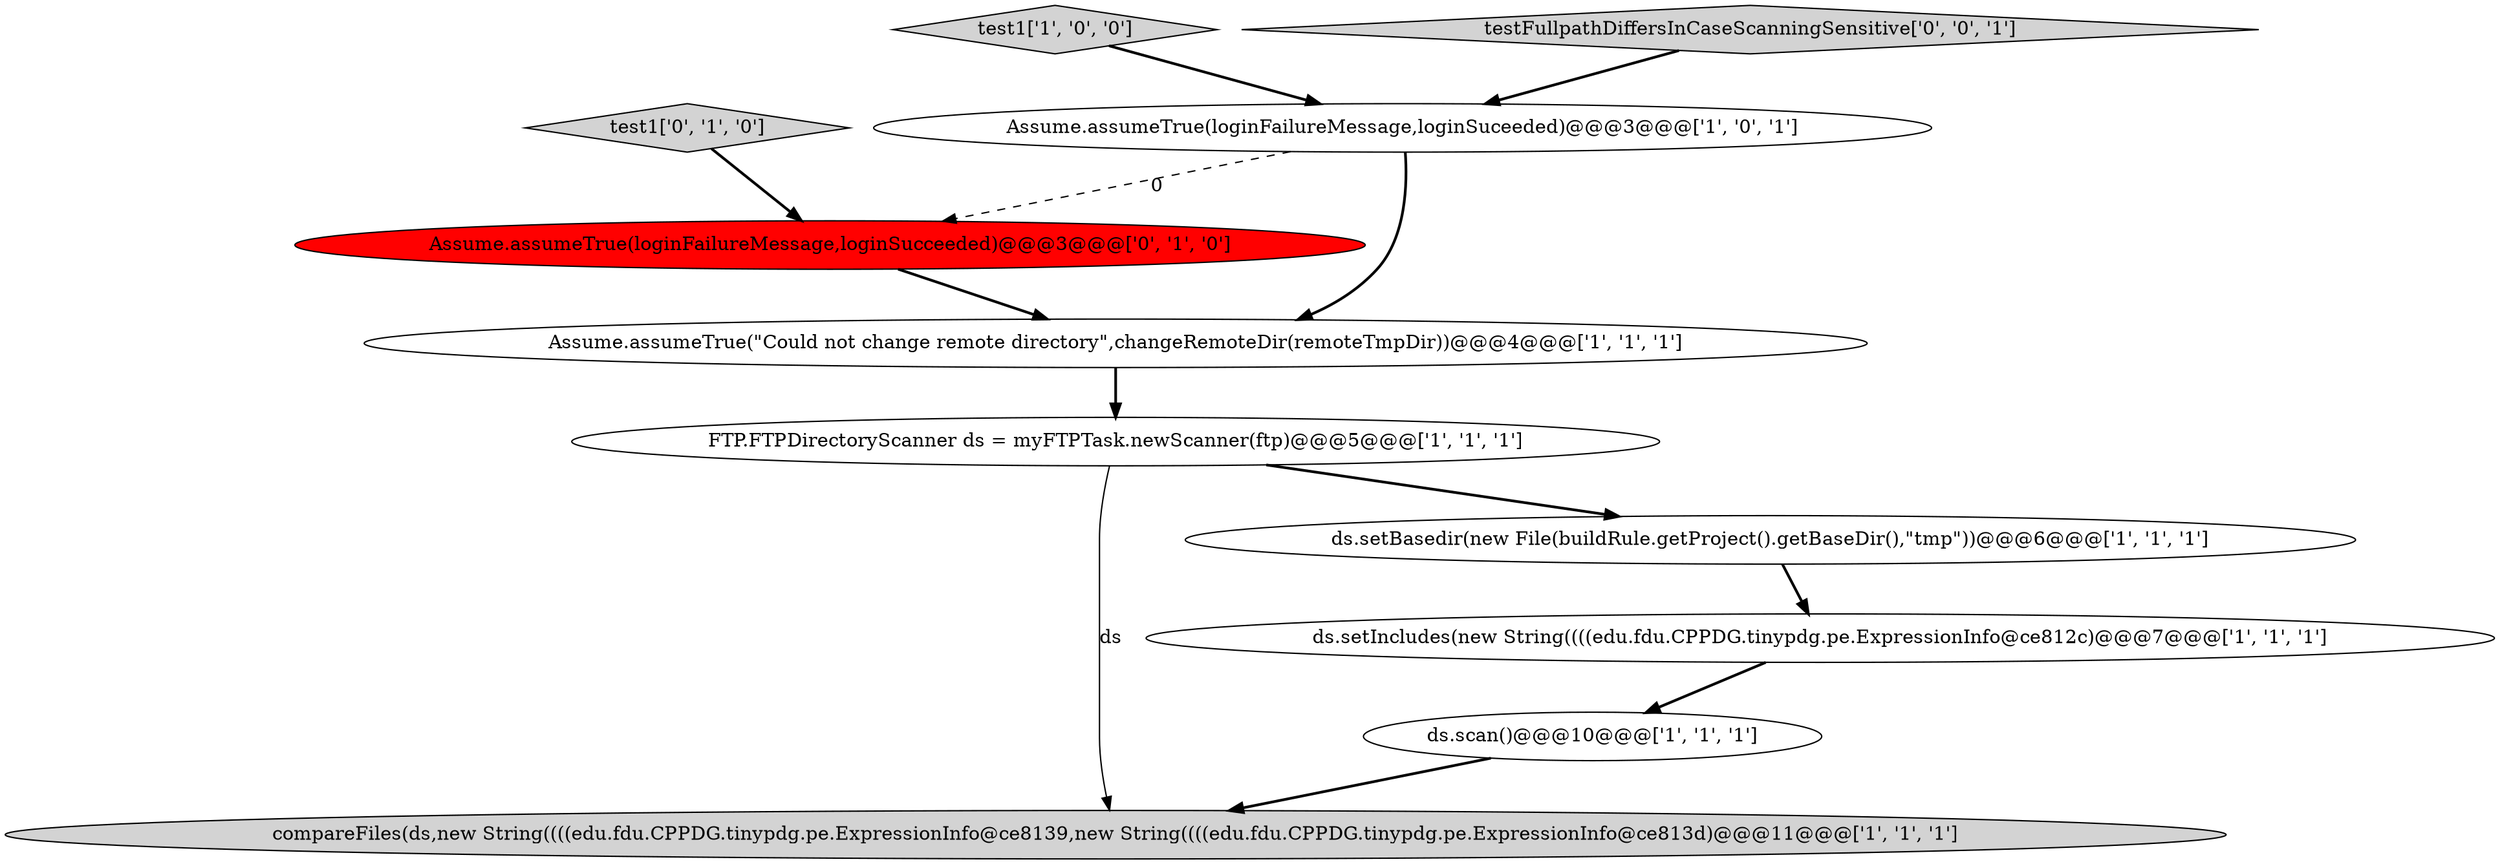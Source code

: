 digraph {
1 [style = filled, label = "ds.scan()@@@10@@@['1', '1', '1']", fillcolor = white, shape = ellipse image = "AAA0AAABBB1BBB"];
6 [style = filled, label = "compareFiles(ds,new String((((edu.fdu.CPPDG.tinypdg.pe.ExpressionInfo@ce8139,new String((((edu.fdu.CPPDG.tinypdg.pe.ExpressionInfo@ce813d)@@@11@@@['1', '1', '1']", fillcolor = lightgray, shape = ellipse image = "AAA0AAABBB1BBB"];
9 [style = filled, label = "test1['0', '1', '0']", fillcolor = lightgray, shape = diamond image = "AAA0AAABBB2BBB"];
0 [style = filled, label = "ds.setBasedir(new File(buildRule.getProject().getBaseDir(),\"tmp\"))@@@6@@@['1', '1', '1']", fillcolor = white, shape = ellipse image = "AAA0AAABBB1BBB"];
4 [style = filled, label = "ds.setIncludes(new String((((edu.fdu.CPPDG.tinypdg.pe.ExpressionInfo@ce812c)@@@7@@@['1', '1', '1']", fillcolor = white, shape = ellipse image = "AAA0AAABBB1BBB"];
3 [style = filled, label = "Assume.assumeTrue(loginFailureMessage,loginSuceeded)@@@3@@@['1', '0', '1']", fillcolor = white, shape = ellipse image = "AAA0AAABBB1BBB"];
5 [style = filled, label = "FTP.FTPDirectoryScanner ds = myFTPTask.newScanner(ftp)@@@5@@@['1', '1', '1']", fillcolor = white, shape = ellipse image = "AAA0AAABBB1BBB"];
7 [style = filled, label = "Assume.assumeTrue(\"Could not change remote directory\",changeRemoteDir(remoteTmpDir))@@@4@@@['1', '1', '1']", fillcolor = white, shape = ellipse image = "AAA0AAABBB1BBB"];
8 [style = filled, label = "Assume.assumeTrue(loginFailureMessage,loginSucceeded)@@@3@@@['0', '1', '0']", fillcolor = red, shape = ellipse image = "AAA1AAABBB2BBB"];
2 [style = filled, label = "test1['1', '0', '0']", fillcolor = lightgray, shape = diamond image = "AAA0AAABBB1BBB"];
10 [style = filled, label = "testFullpathDiffersInCaseScanningSensitive['0', '0', '1']", fillcolor = lightgray, shape = diamond image = "AAA0AAABBB3BBB"];
8->7 [style = bold, label=""];
3->8 [style = dashed, label="0"];
10->3 [style = bold, label=""];
4->1 [style = bold, label=""];
7->5 [style = bold, label=""];
1->6 [style = bold, label=""];
5->6 [style = solid, label="ds"];
5->0 [style = bold, label=""];
3->7 [style = bold, label=""];
9->8 [style = bold, label=""];
0->4 [style = bold, label=""];
2->3 [style = bold, label=""];
}
